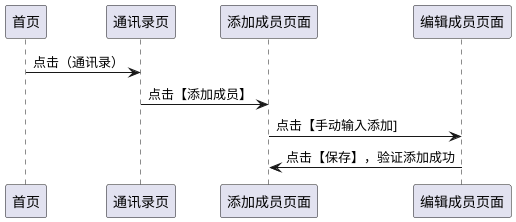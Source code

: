 # encoding: utf-8
"""
@author: yangwei
@contact: yangchen211@126.com
@time: 2021/4/24 2:42 下午
@file: 测试用例2.puml.py
@desc: 
"""

@startuml



participant 首页 as index
participant 通讯录页 as contactlist
participant 添加成员页面 as addmember
participant 编辑成员页面 as editmember

index -> contactlist : 点击（通讯录）
contactlist -> addmember : 点击【添加成员】
addmember -> editmember : 点击【手动输入添加]
editmember -> addmember : 点击【保存】，验证添加成功


@enduml